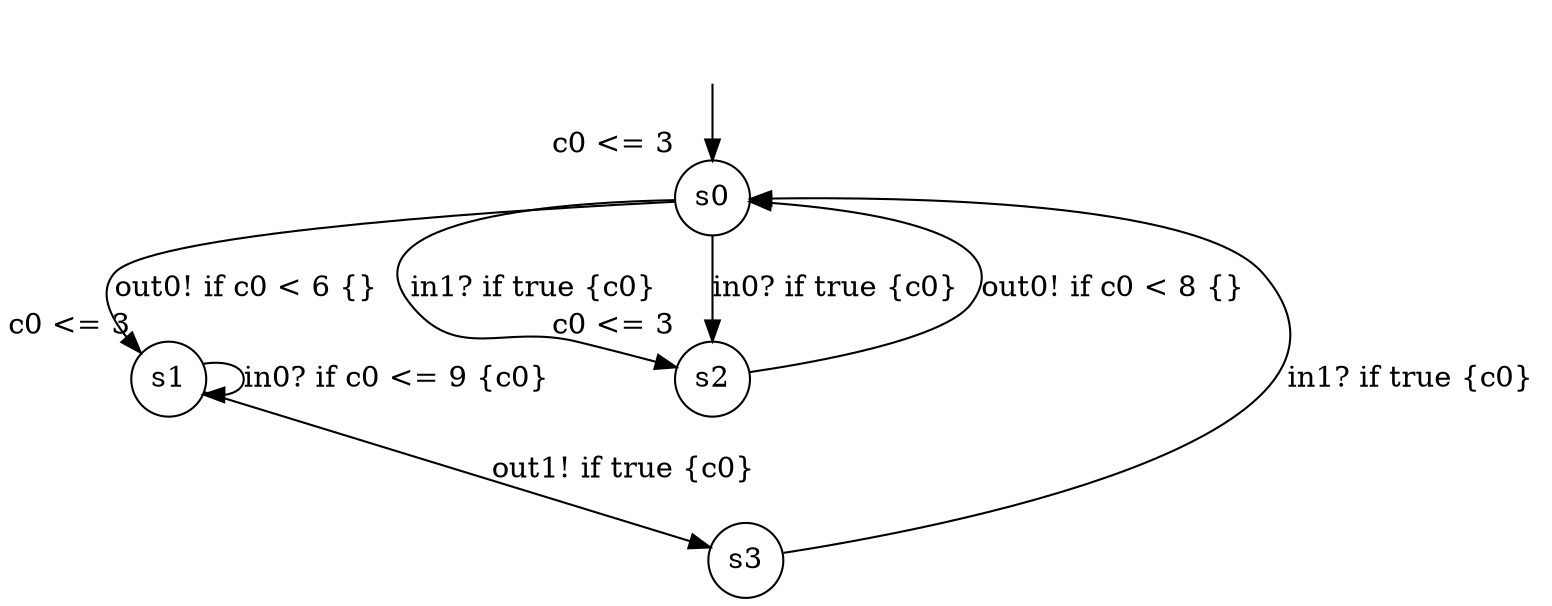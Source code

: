 digraph g {
__start0 [label="" shape="none"];
s0 [shape="circle" margin=0 label="s0", xlabel="c0 <= 3"];
s1 [shape="circle" margin=0 label="s1", xlabel="c0 <= 3"];
s2 [shape="circle" margin=0 label="s2", xlabel="c0 <= 3"];
s3 [shape="circle" margin=0 label="s3"];
s0 -> s1 [label="out0! if c0 < 6 {} "];
s0 -> s2 [label="in1? if true {c0} "];
s0 -> s2 [label="in0? if true {c0} "];
s1 -> s1 [label="in0? if c0 <= 9 {c0} "];
s1 -> s3 [label="out1! if true {c0} "];
s2 -> s0 [label="out0! if c0 < 8 {} "];
s3 -> s0 [label="in1? if true {c0} "];
__start0 -> s0;
}
